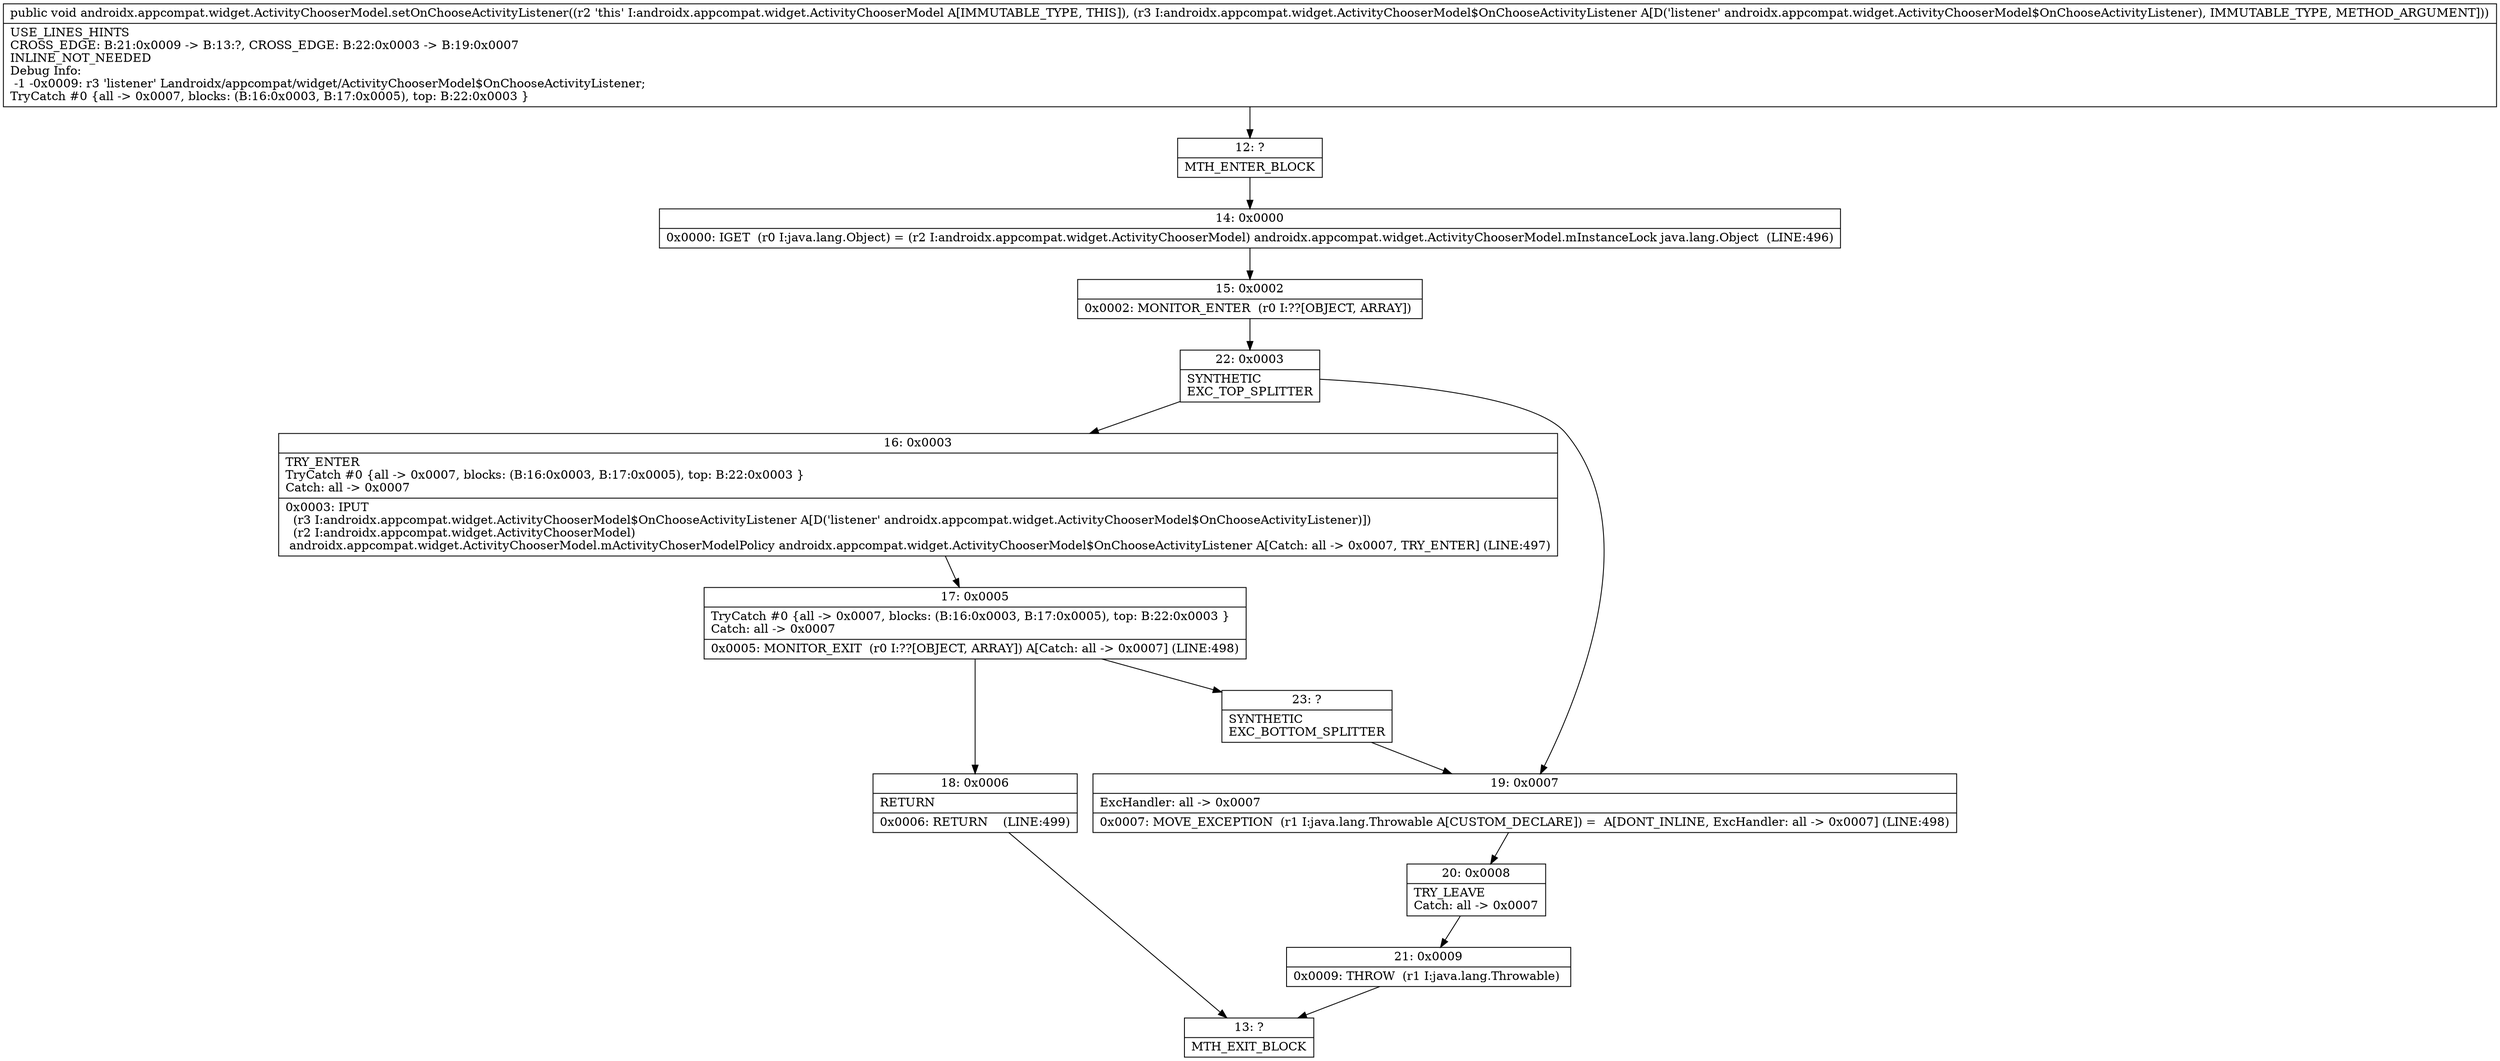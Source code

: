 digraph "CFG forandroidx.appcompat.widget.ActivityChooserModel.setOnChooseActivityListener(Landroidx\/appcompat\/widget\/ActivityChooserModel$OnChooseActivityListener;)V" {
Node_12 [shape=record,label="{12\:\ ?|MTH_ENTER_BLOCK\l}"];
Node_14 [shape=record,label="{14\:\ 0x0000|0x0000: IGET  (r0 I:java.lang.Object) = (r2 I:androidx.appcompat.widget.ActivityChooserModel) androidx.appcompat.widget.ActivityChooserModel.mInstanceLock java.lang.Object  (LINE:496)\l}"];
Node_15 [shape=record,label="{15\:\ 0x0002|0x0002: MONITOR_ENTER  (r0 I:??[OBJECT, ARRAY]) \l}"];
Node_22 [shape=record,label="{22\:\ 0x0003|SYNTHETIC\lEXC_TOP_SPLITTER\l}"];
Node_16 [shape=record,label="{16\:\ 0x0003|TRY_ENTER\lTryCatch #0 \{all \-\> 0x0007, blocks: (B:16:0x0003, B:17:0x0005), top: B:22:0x0003 \}\lCatch: all \-\> 0x0007\l|0x0003: IPUT  \l  (r3 I:androidx.appcompat.widget.ActivityChooserModel$OnChooseActivityListener A[D('listener' androidx.appcompat.widget.ActivityChooserModel$OnChooseActivityListener)])\l  (r2 I:androidx.appcompat.widget.ActivityChooserModel)\l androidx.appcompat.widget.ActivityChooserModel.mActivityChoserModelPolicy androidx.appcompat.widget.ActivityChooserModel$OnChooseActivityListener A[Catch: all \-\> 0x0007, TRY_ENTER] (LINE:497)\l}"];
Node_17 [shape=record,label="{17\:\ 0x0005|TryCatch #0 \{all \-\> 0x0007, blocks: (B:16:0x0003, B:17:0x0005), top: B:22:0x0003 \}\lCatch: all \-\> 0x0007\l|0x0005: MONITOR_EXIT  (r0 I:??[OBJECT, ARRAY]) A[Catch: all \-\> 0x0007] (LINE:498)\l}"];
Node_18 [shape=record,label="{18\:\ 0x0006|RETURN\l|0x0006: RETURN    (LINE:499)\l}"];
Node_13 [shape=record,label="{13\:\ ?|MTH_EXIT_BLOCK\l}"];
Node_23 [shape=record,label="{23\:\ ?|SYNTHETIC\lEXC_BOTTOM_SPLITTER\l}"];
Node_19 [shape=record,label="{19\:\ 0x0007|ExcHandler: all \-\> 0x0007\l|0x0007: MOVE_EXCEPTION  (r1 I:java.lang.Throwable A[CUSTOM_DECLARE]) =  A[DONT_INLINE, ExcHandler: all \-\> 0x0007] (LINE:498)\l}"];
Node_20 [shape=record,label="{20\:\ 0x0008|TRY_LEAVE\lCatch: all \-\> 0x0007\l}"];
Node_21 [shape=record,label="{21\:\ 0x0009|0x0009: THROW  (r1 I:java.lang.Throwable) \l}"];
MethodNode[shape=record,label="{public void androidx.appcompat.widget.ActivityChooserModel.setOnChooseActivityListener((r2 'this' I:androidx.appcompat.widget.ActivityChooserModel A[IMMUTABLE_TYPE, THIS]), (r3 I:androidx.appcompat.widget.ActivityChooserModel$OnChooseActivityListener A[D('listener' androidx.appcompat.widget.ActivityChooserModel$OnChooseActivityListener), IMMUTABLE_TYPE, METHOD_ARGUMENT]))  | USE_LINES_HINTS\lCROSS_EDGE: B:21:0x0009 \-\> B:13:?, CROSS_EDGE: B:22:0x0003 \-\> B:19:0x0007\lINLINE_NOT_NEEDED\lDebug Info:\l  \-1 \-0x0009: r3 'listener' Landroidx\/appcompat\/widget\/ActivityChooserModel$OnChooseActivityListener;\lTryCatch #0 \{all \-\> 0x0007, blocks: (B:16:0x0003, B:17:0x0005), top: B:22:0x0003 \}\l}"];
MethodNode -> Node_12;Node_12 -> Node_14;
Node_14 -> Node_15;
Node_15 -> Node_22;
Node_22 -> Node_16;
Node_22 -> Node_19;
Node_16 -> Node_17;
Node_17 -> Node_18;
Node_17 -> Node_23;
Node_18 -> Node_13;
Node_23 -> Node_19;
Node_19 -> Node_20;
Node_20 -> Node_21;
Node_21 -> Node_13;
}

